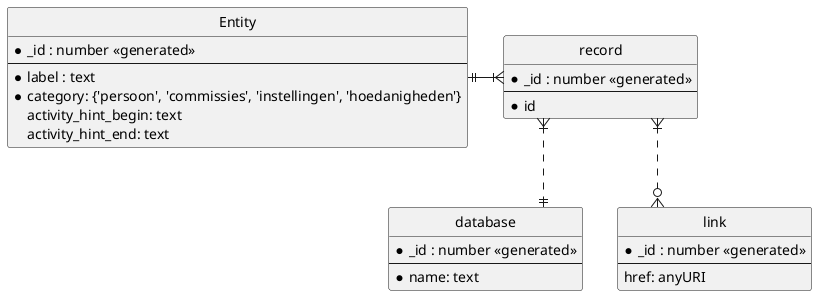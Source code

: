 @startuml

' hide the spot
hide circle

' avoid problems with angled crows feet
skinparam linetype ortho

entity "Entity" as e {
  *_id : number <<generated>>
  --
  *label : text
  *category: {'persoon', 'commissies', 'instellingen', 'hoedanigheden'}
  ' hints are years in general
  activity_hint_begin: text 
  activity_hint_end: text
}

entity "record" as r {
  *_id : number <<generated>>
  --
  * id
}

entity "database" as db{
  *_id : number <<generated>>
  --
  * name: text
  ' waar leeft de database, etc
 }

entity "link" as l {
  *_id : number <<generated>>
  --
  href: anyURI
}



e ||-|{ r
r }|..|| db
r }|..o{ l

@enduml


